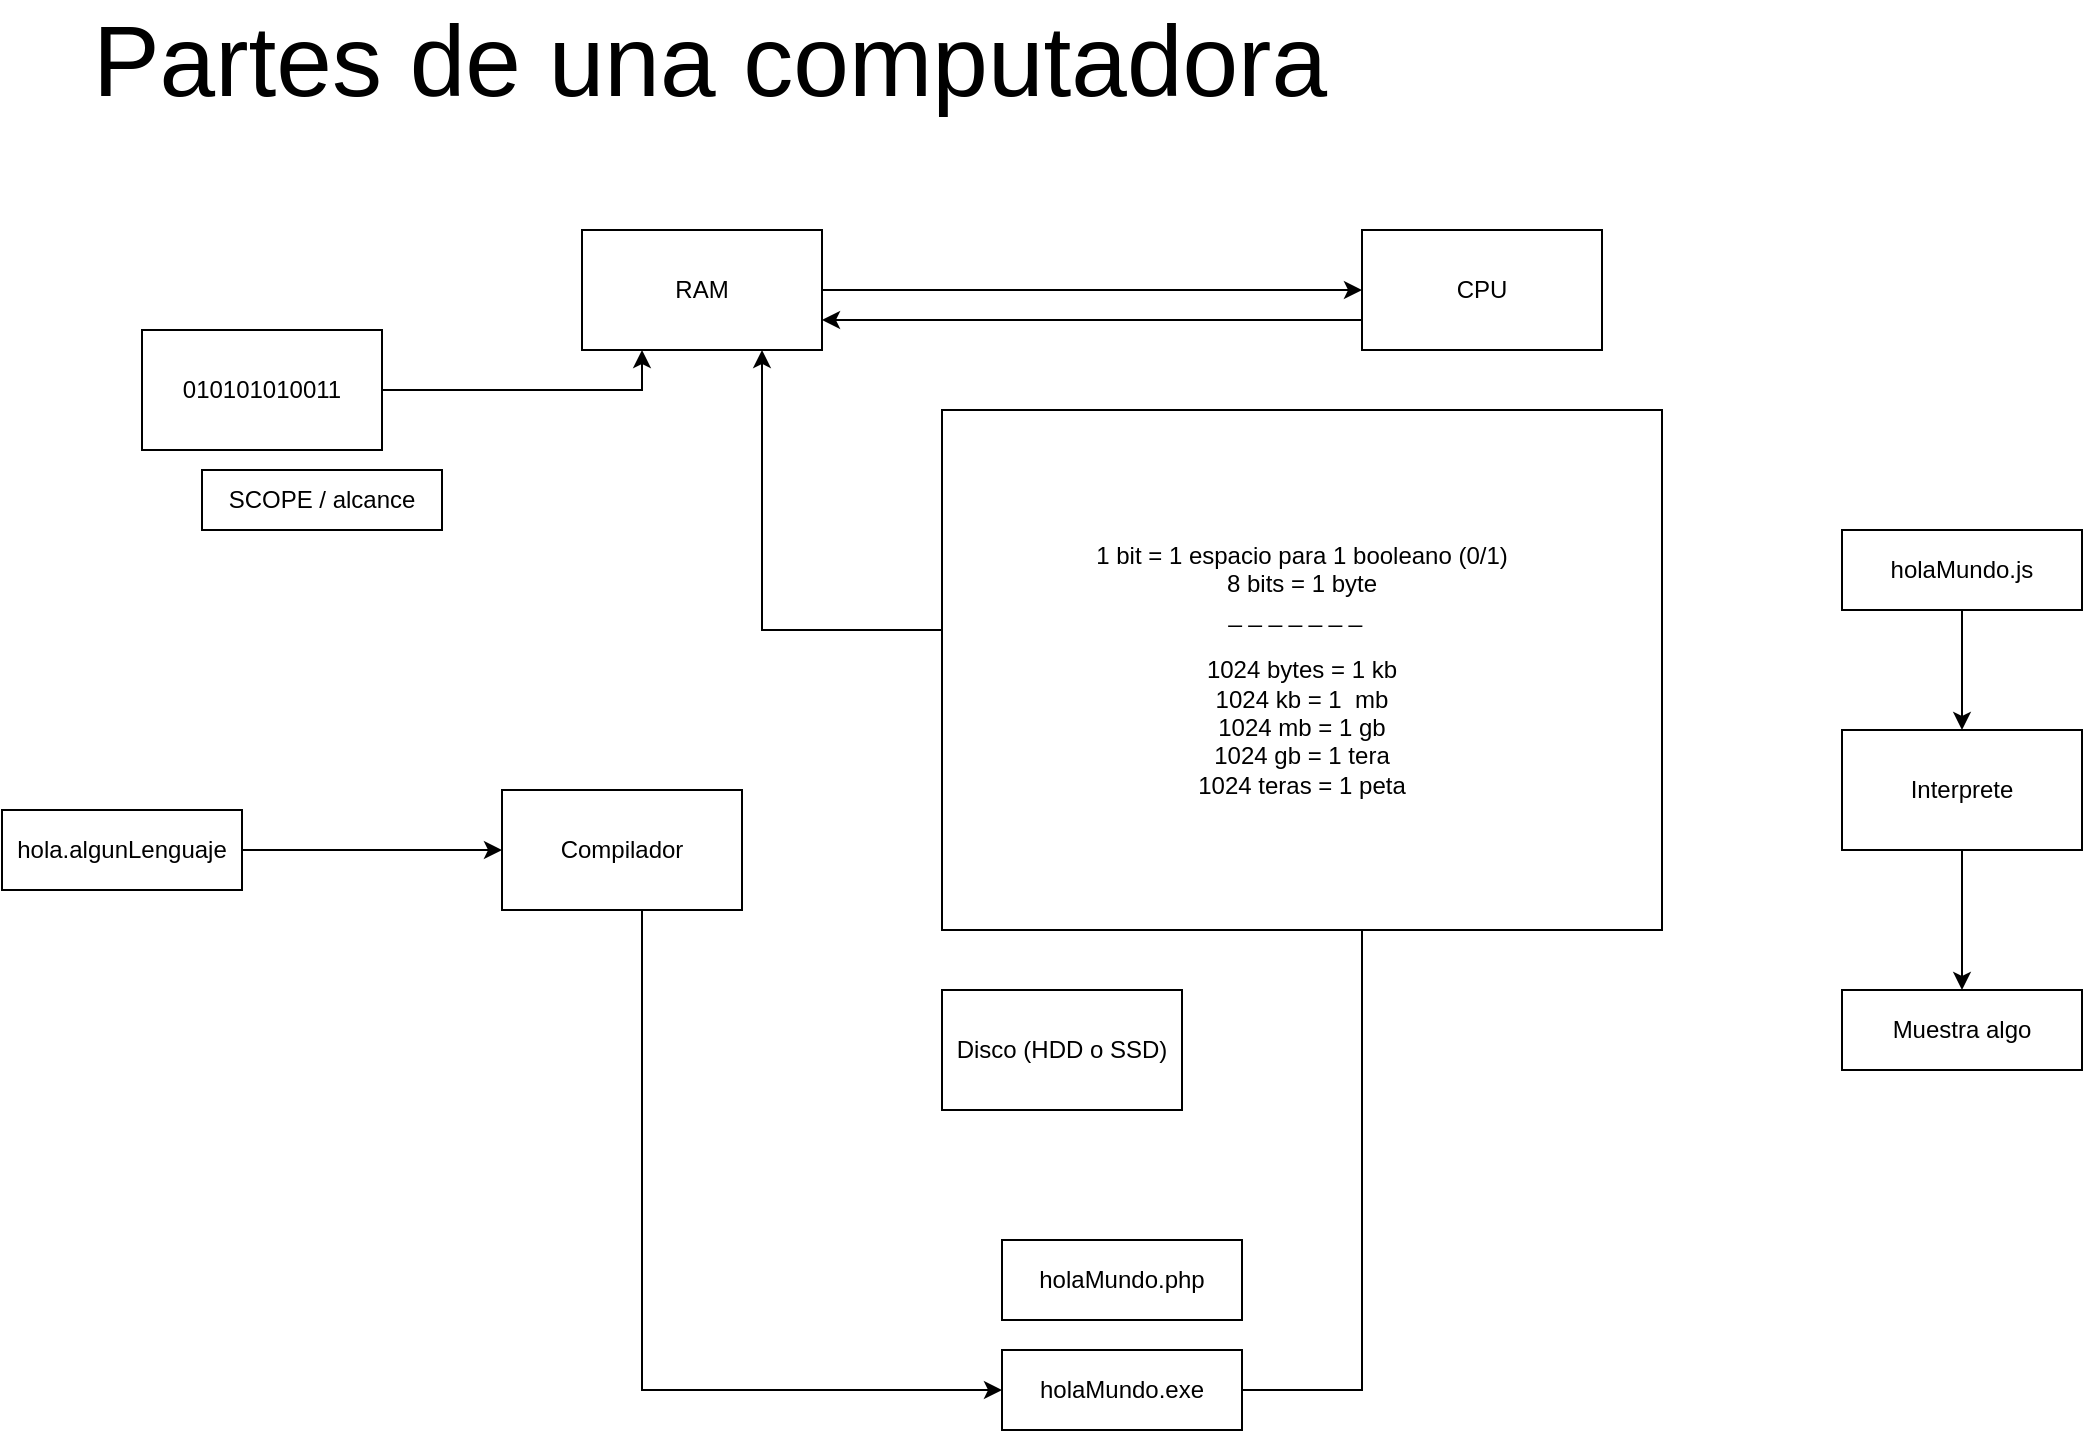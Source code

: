<mxfile version="21.6.8" type="device">
  <diagram name="Página-1" id="8Y3Xc0F49KAueX_055R7">
    <mxGraphModel dx="1434" dy="758" grid="1" gridSize="10" guides="1" tooltips="1" connect="1" arrows="1" fold="1" page="1" pageScale="1" pageWidth="827" pageHeight="1169" math="0" shadow="0">
      <root>
        <mxCell id="0" />
        <mxCell id="1" parent="0" />
        <mxCell id="MnJRqaQATsgAFytidZ7e-4" value="&lt;font style=&quot;font-size: 50px;&quot;&gt;Partes de una computadora&lt;/font&gt;" style="text;html=1;strokeColor=none;fillColor=none;align=center;verticalAlign=middle;whiteSpace=wrap;rounded=0;" parent="1" vertex="1">
          <mxGeometry x="79" y="60" width="670" height="30" as="geometry" />
        </mxCell>
        <mxCell id="fgRFKx0Y_Sb7CLzPWy5F-29" style="edgeStyle=orthogonalEdgeStyle;rounded=0;orthogonalLoop=1;jettySize=auto;html=1;" parent="1" source="fgRFKx0Y_Sb7CLzPWy5F-9" target="fgRFKx0Y_Sb7CLzPWy5F-11" edge="1">
          <mxGeometry relative="1" as="geometry" />
        </mxCell>
        <mxCell id="fgRFKx0Y_Sb7CLzPWy5F-9" value="RAM" style="rounded=0;whiteSpace=wrap;html=1;" parent="1" vertex="1">
          <mxGeometry x="350" y="160" width="120" height="60" as="geometry" />
        </mxCell>
        <mxCell id="fgRFKx0Y_Sb7CLzPWy5F-10" value="Disco (HDD o SSD)" style="rounded=0;whiteSpace=wrap;html=1;" parent="1" vertex="1">
          <mxGeometry x="530" y="540" width="120" height="60" as="geometry" />
        </mxCell>
        <mxCell id="fgRFKx0Y_Sb7CLzPWy5F-30" style="edgeStyle=orthogonalEdgeStyle;rounded=0;orthogonalLoop=1;jettySize=auto;html=1;entryX=1;entryY=0.75;entryDx=0;entryDy=0;exitX=0;exitY=0.75;exitDx=0;exitDy=0;" parent="1" source="fgRFKx0Y_Sb7CLzPWy5F-11" target="fgRFKx0Y_Sb7CLzPWy5F-9" edge="1">
          <mxGeometry relative="1" as="geometry" />
        </mxCell>
        <mxCell id="fgRFKx0Y_Sb7CLzPWy5F-11" value="CPU" style="rounded=0;whiteSpace=wrap;html=1;" parent="1" vertex="1">
          <mxGeometry x="740" y="160" width="120" height="60" as="geometry" />
        </mxCell>
        <mxCell id="fgRFKx0Y_Sb7CLzPWy5F-31" style="edgeStyle=orthogonalEdgeStyle;rounded=0;orthogonalLoop=1;jettySize=auto;html=1;" parent="1" source="fgRFKx0Y_Sb7CLzPWy5F-16" target="fgRFKx0Y_Sb7CLzPWy5F-19" edge="1">
          <mxGeometry relative="1" as="geometry" />
        </mxCell>
        <mxCell id="fgRFKx0Y_Sb7CLzPWy5F-16" value="holaMundo.js" style="rounded=0;whiteSpace=wrap;html=1;" parent="1" vertex="1">
          <mxGeometry x="980" y="310" width="120" height="40" as="geometry" />
        </mxCell>
        <mxCell id="fgRFKx0Y_Sb7CLzPWy5F-24" style="edgeStyle=orthogonalEdgeStyle;rounded=0;orthogonalLoop=1;jettySize=auto;html=1;" parent="1" source="fgRFKx0Y_Sb7CLzPWy5F-18" target="fgRFKx0Y_Sb7CLzPWy5F-23" edge="1">
          <mxGeometry relative="1" as="geometry">
            <Array as="points">
              <mxPoint x="380" y="740" />
            </Array>
          </mxGeometry>
        </mxCell>
        <mxCell id="fgRFKx0Y_Sb7CLzPWy5F-18" value="Compilador" style="rounded=0;whiteSpace=wrap;html=1;" parent="1" vertex="1">
          <mxGeometry x="310" y="440" width="120" height="60" as="geometry" />
        </mxCell>
        <mxCell id="fgRFKx0Y_Sb7CLzPWy5F-33" style="edgeStyle=orthogonalEdgeStyle;rounded=0;orthogonalLoop=1;jettySize=auto;html=1;entryX=0.5;entryY=0;entryDx=0;entryDy=0;" parent="1" source="fgRFKx0Y_Sb7CLzPWy5F-19" target="fgRFKx0Y_Sb7CLzPWy5F-32" edge="1">
          <mxGeometry relative="1" as="geometry" />
        </mxCell>
        <mxCell id="fgRFKx0Y_Sb7CLzPWy5F-19" value="Interprete" style="rounded=0;whiteSpace=wrap;html=1;" parent="1" vertex="1">
          <mxGeometry x="980" y="410" width="120" height="60" as="geometry" />
        </mxCell>
        <mxCell id="fgRFKx0Y_Sb7CLzPWy5F-21" style="edgeStyle=orthogonalEdgeStyle;rounded=0;orthogonalLoop=1;jettySize=auto;html=1;entryX=0.25;entryY=1;entryDx=0;entryDy=0;" parent="1" source="fgRFKx0Y_Sb7CLzPWy5F-20" target="fgRFKx0Y_Sb7CLzPWy5F-9" edge="1">
          <mxGeometry relative="1" as="geometry" />
        </mxCell>
        <mxCell id="fgRFKx0Y_Sb7CLzPWy5F-20" value="010101010011" style="rounded=0;whiteSpace=wrap;html=1;" parent="1" vertex="1">
          <mxGeometry x="130" y="210" width="120" height="60" as="geometry" />
        </mxCell>
        <mxCell id="fgRFKx0Y_Sb7CLzPWy5F-22" value="holaMundo.php" style="rounded=0;whiteSpace=wrap;html=1;" parent="1" vertex="1">
          <mxGeometry x="560" y="665" width="120" height="40" as="geometry" />
        </mxCell>
        <mxCell id="fgRFKx0Y_Sb7CLzPWy5F-27" style="edgeStyle=orthogonalEdgeStyle;rounded=0;orthogonalLoop=1;jettySize=auto;html=1;entryX=0.75;entryY=1;entryDx=0;entryDy=0;" parent="1" source="fgRFKx0Y_Sb7CLzPWy5F-23" target="fgRFKx0Y_Sb7CLzPWy5F-9" edge="1">
          <mxGeometry relative="1" as="geometry">
            <Array as="points">
              <mxPoint x="740" y="740" />
              <mxPoint x="740" y="360" />
              <mxPoint x="440" y="360" />
            </Array>
          </mxGeometry>
        </mxCell>
        <mxCell id="fgRFKx0Y_Sb7CLzPWy5F-23" value="holaMundo.exe" style="rounded=0;whiteSpace=wrap;html=1;" parent="1" vertex="1">
          <mxGeometry x="560" y="720" width="120" height="40" as="geometry" />
        </mxCell>
        <mxCell id="fgRFKx0Y_Sb7CLzPWy5F-26" style="edgeStyle=orthogonalEdgeStyle;rounded=0;orthogonalLoop=1;jettySize=auto;html=1;entryX=0;entryY=0.5;entryDx=0;entryDy=0;" parent="1" source="fgRFKx0Y_Sb7CLzPWy5F-25" target="fgRFKx0Y_Sb7CLzPWy5F-18" edge="1">
          <mxGeometry relative="1" as="geometry" />
        </mxCell>
        <mxCell id="fgRFKx0Y_Sb7CLzPWy5F-25" value="hola.algunLenguaje" style="rounded=0;whiteSpace=wrap;html=1;" parent="1" vertex="1">
          <mxGeometry x="60" y="450" width="120" height="40" as="geometry" />
        </mxCell>
        <mxCell id="fgRFKx0Y_Sb7CLzPWy5F-28" value="SCOPE / alcance" style="rounded=0;whiteSpace=wrap;html=1;" parent="1" vertex="1">
          <mxGeometry x="160" y="280" width="120" height="30" as="geometry" />
        </mxCell>
        <mxCell id="fgRFKx0Y_Sb7CLzPWy5F-32" value="Muestra algo" style="rounded=0;whiteSpace=wrap;html=1;" parent="1" vertex="1">
          <mxGeometry x="980" y="540" width="120" height="40" as="geometry" />
        </mxCell>
        <mxCell id="Q_5DxwnpqWxjzx8CP4gJ-1" value="1 bit = 1 espacio para 1 booleano (0/1)&lt;br&gt;8 bits = 1 byte&lt;br&gt;_ _ _ _ _ _ _&amp;nbsp;&amp;nbsp;&lt;br&gt;&lt;br&gt;1024 bytes = 1 kb&lt;br&gt;1024 kb = 1&amp;nbsp; mb&lt;br&gt;1024 mb = 1 gb&lt;br&gt;1024 gb = 1 tera&lt;br&gt;1024 teras = 1 peta&lt;br&gt;" style="rounded=0;whiteSpace=wrap;html=1;" vertex="1" parent="1">
          <mxGeometry x="530" y="250" width="360" height="260" as="geometry" />
        </mxCell>
      </root>
    </mxGraphModel>
  </diagram>
</mxfile>
